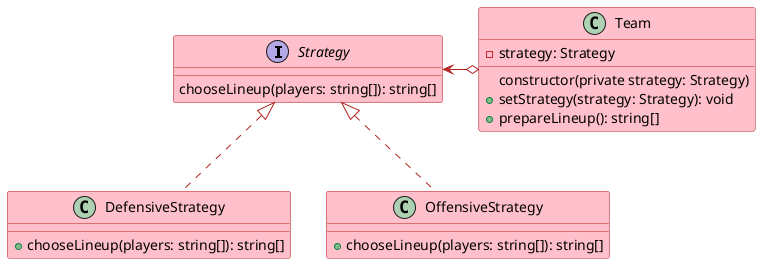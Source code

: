 @startuml

skinparam class {
  backgroundColor pink
  arrowColor firebrick
  borderColor firebrick
}

interface Strategy {
  chooseLineup(players: string[]): string[]
}

class Team {
  - strategy: Strategy
  constructor(private strategy: Strategy)
  + setStrategy(strategy: Strategy): void
  + prepareLineup(): string[]
}

class DefensiveStrategy {
  + chooseLineup(players: string[]): string[]
}

class OffensiveStrategy {
  + chooseLineup(players: string[]): string[]
}

Strategy <-o Team

Strategy <|.. DefensiveStrategy
Strategy <|.. OffensiveStrategy

@enduml

' prepareLineup() may be client logic
' prepareLineup() can have parameters which are input data for concrete strategies
